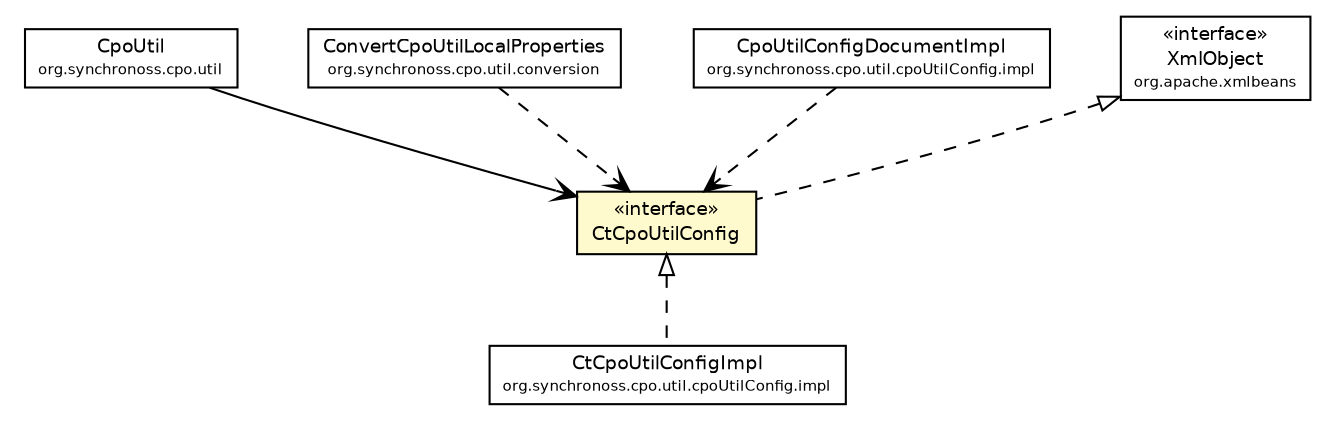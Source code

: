 #!/usr/local/bin/dot
#
# Class diagram 
# Generated by UMLGraph version 5.1 (http://www.umlgraph.org/)
#

digraph G {
	edge [fontname="Helvetica",fontsize=10,labelfontname="Helvetica",labelfontsize=10];
	node [fontname="Helvetica",fontsize=10,shape=plaintext];
	nodesep=0.25;
	ranksep=0.5;
	// org.synchronoss.cpo.util.CpoUtil
	c5180 [label=<<table title="org.synchronoss.cpo.util.CpoUtil" border="0" cellborder="1" cellspacing="0" cellpadding="2" port="p" href="../CpoUtil.html">
		<tr><td><table border="0" cellspacing="0" cellpadding="1">
<tr><td align="center" balign="center"> CpoUtil </td></tr>
<tr><td align="center" balign="center"><font point-size="7.0"> org.synchronoss.cpo.util </font></td></tr>
		</table></td></tr>
		</table>>, fontname="Helvetica", fontcolor="black", fontsize=9.0];
	// org.synchronoss.cpo.util.conversion.ConvertCpoUtilLocalProperties
	c5207 [label=<<table title="org.synchronoss.cpo.util.conversion.ConvertCpoUtilLocalProperties" border="0" cellborder="1" cellspacing="0" cellpadding="2" port="p" href="../conversion/ConvertCpoUtilLocalProperties.html">
		<tr><td><table border="0" cellspacing="0" cellpadding="1">
<tr><td align="center" balign="center"> ConvertCpoUtilLocalProperties </td></tr>
<tr><td align="center" balign="center"><font point-size="7.0"> org.synchronoss.cpo.util.conversion </font></td></tr>
		</table></td></tr>
		</table>>, fontname="Helvetica", fontcolor="black", fontsize=9.0];
	// org.synchronoss.cpo.util.cpoUtilConfig.CtCpoUtilConfig
	c5226 [label=<<table title="org.synchronoss.cpo.util.cpoUtilConfig.CtCpoUtilConfig" border="0" cellborder="1" cellspacing="0" cellpadding="2" port="p" bgcolor="lemonChiffon" href="./CtCpoUtilConfig.html">
		<tr><td><table border="0" cellspacing="0" cellpadding="1">
<tr><td align="center" balign="center"> &#171;interface&#187; </td></tr>
<tr><td align="center" balign="center"> CtCpoUtilConfig </td></tr>
		</table></td></tr>
		</table>>, fontname="Helvetica", fontcolor="black", fontsize=9.0];
	// org.synchronoss.cpo.util.cpoUtilConfig.impl.CtCpoUtilConfigImpl
	c5234 [label=<<table title="org.synchronoss.cpo.util.cpoUtilConfig.impl.CtCpoUtilConfigImpl" border="0" cellborder="1" cellspacing="0" cellpadding="2" port="p" href="./impl/CtCpoUtilConfigImpl.html">
		<tr><td><table border="0" cellspacing="0" cellpadding="1">
<tr><td align="center" balign="center"> CtCpoUtilConfigImpl </td></tr>
<tr><td align="center" balign="center"><font point-size="7.0"> org.synchronoss.cpo.util.cpoUtilConfig.impl </font></td></tr>
		</table></td></tr>
		</table>>, fontname="Helvetica", fontcolor="black", fontsize=9.0];
	// org.synchronoss.cpo.util.cpoUtilConfig.impl.CpoUtilConfigDocumentImpl
	c5235 [label=<<table title="org.synchronoss.cpo.util.cpoUtilConfig.impl.CpoUtilConfigDocumentImpl" border="0" cellborder="1" cellspacing="0" cellpadding="2" port="p" href="./impl/CpoUtilConfigDocumentImpl.html">
		<tr><td><table border="0" cellspacing="0" cellpadding="1">
<tr><td align="center" balign="center"> CpoUtilConfigDocumentImpl </td></tr>
<tr><td align="center" balign="center"><font point-size="7.0"> org.synchronoss.cpo.util.cpoUtilConfig.impl </font></td></tr>
		</table></td></tr>
		</table>>, fontname="Helvetica", fontcolor="black", fontsize=9.0];
	//org.synchronoss.cpo.util.cpoUtilConfig.CtCpoUtilConfig implements org.apache.xmlbeans.XmlObject
	c5236:p -> c5226:p [dir=back,arrowtail=empty,style=dashed];
	//org.synchronoss.cpo.util.cpoUtilConfig.impl.CtCpoUtilConfigImpl implements org.synchronoss.cpo.util.cpoUtilConfig.CtCpoUtilConfig
	c5226:p -> c5234:p [dir=back,arrowtail=empty,style=dashed];
	// org.synchronoss.cpo.util.CpoUtil NAVASSOC org.synchronoss.cpo.util.cpoUtilConfig.CtCpoUtilConfig
	c5180:p -> c5226:p [taillabel="", label="", headlabel="", fontname="Helvetica", fontcolor="black", fontsize=10.0, color="black", arrowhead=open];
	// org.synchronoss.cpo.util.conversion.ConvertCpoUtilLocalProperties DEPEND org.synchronoss.cpo.util.cpoUtilConfig.CtCpoUtilConfig
	c5207:p -> c5226:p [taillabel="", label="", headlabel="", fontname="Helvetica", fontcolor="black", fontsize=10.0, color="black", arrowhead=open, style=dashed];
	// org.synchronoss.cpo.util.cpoUtilConfig.impl.CpoUtilConfigDocumentImpl DEPEND org.synchronoss.cpo.util.cpoUtilConfig.CtCpoUtilConfig
	c5235:p -> c5226:p [taillabel="", label="", headlabel="", fontname="Helvetica", fontcolor="black", fontsize=10.0, color="black", arrowhead=open, style=dashed];
	// org.apache.xmlbeans.XmlObject
	c5236 [label=<<table title="org.apache.xmlbeans.XmlObject" border="0" cellborder="1" cellspacing="0" cellpadding="2" port="p" href="http://java.sun.com/j2se/1.4.2/docs/api/org/apache/xmlbeans/XmlObject.html">
		<tr><td><table border="0" cellspacing="0" cellpadding="1">
<tr><td align="center" balign="center"> &#171;interface&#187; </td></tr>
<tr><td align="center" balign="center"> XmlObject </td></tr>
<tr><td align="center" balign="center"><font point-size="7.0"> org.apache.xmlbeans </font></td></tr>
		</table></td></tr>
		</table>>, fontname="Helvetica", fontcolor="black", fontsize=9.0];
}

